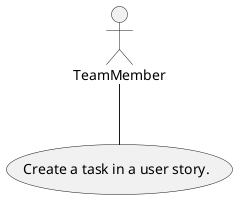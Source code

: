 @startuml
'https://plantuml.com/use-case-diagram

actor TeamMember

usecase (Create a task in a user story.)

:TeamMember: --  (Create a task in a user story.)
@enduml